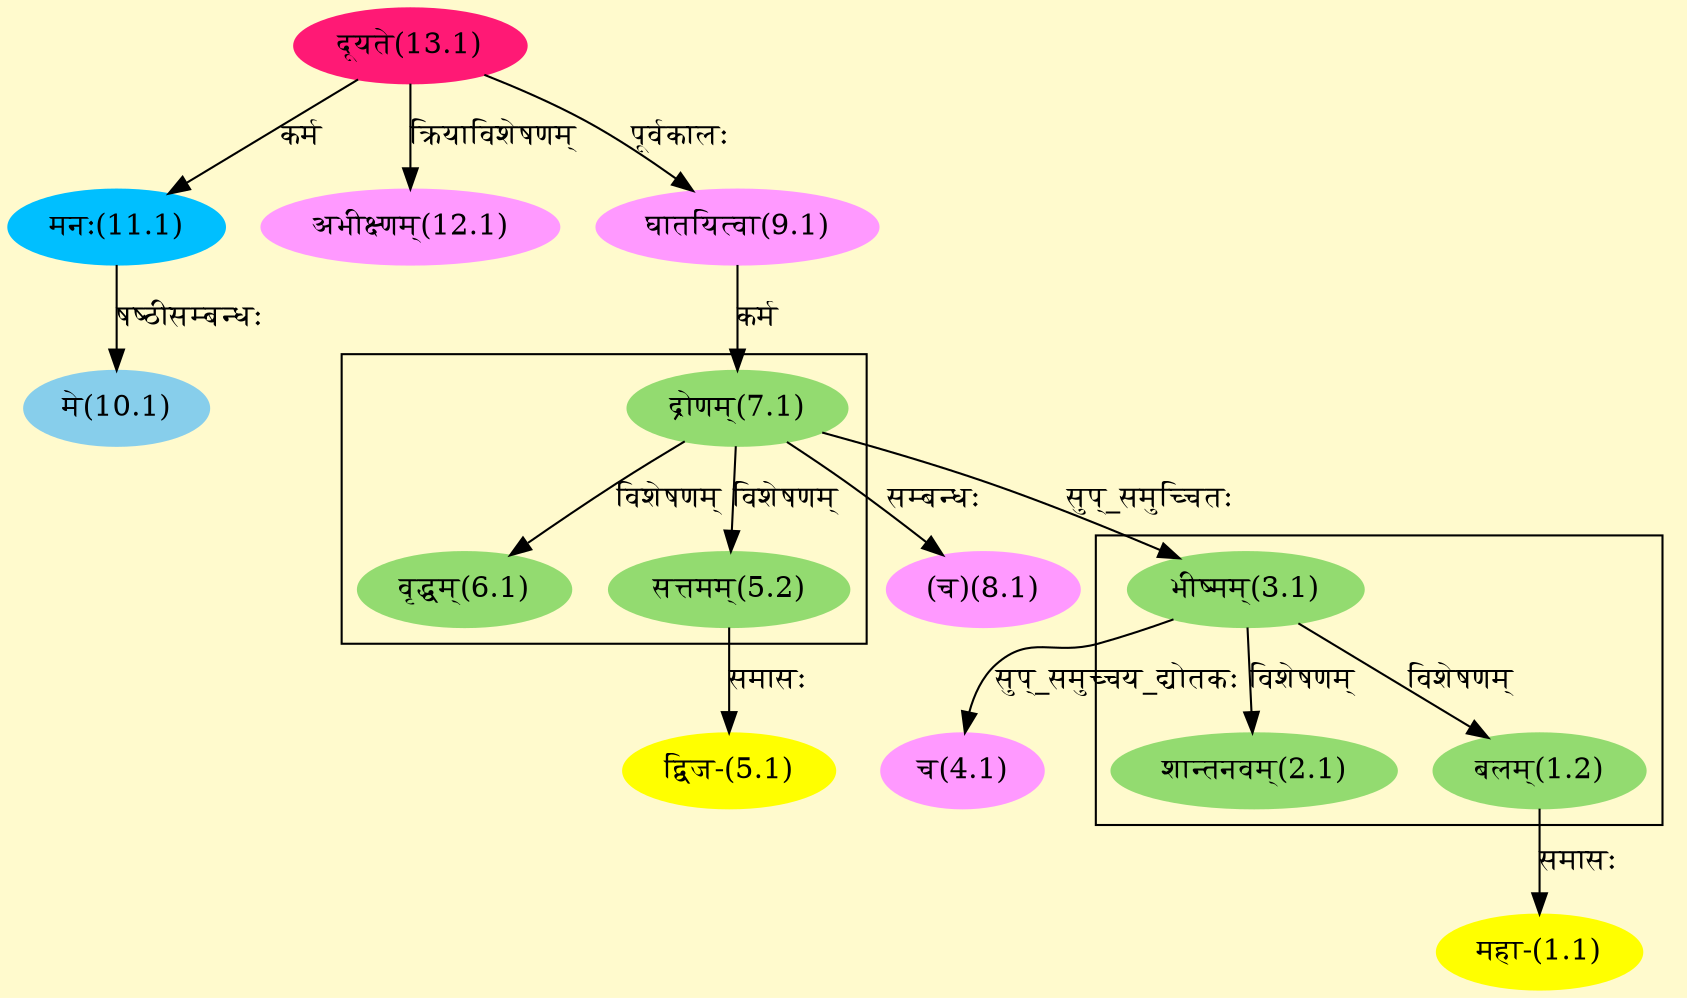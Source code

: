 digraph G{
rankdir=BT;
 compound=true;
 bgcolor="lemonchiffon1";

subgraph cluster_1{
Node1_2 [style=filled, color="#93DB70" label = "बलम्(1.2)"]
Node3_1 [style=filled, color="#93DB70" label = "भीष्मम्(3.1)"]
Node2_1 [style=filled, color="#93DB70" label = "शान्तनवम्(2.1)"]

}

subgraph cluster_2{
Node3_1 [style=filled, color="#93DB70" label = "भीष्मम्(3.1)"]
Node7_1 [style=filled, color="#93DB70" label = "द्रोणम्(7.1)"]
Node5_2 [style=filled, color="#93DB70" label = "सत्तमम्(5.2)"]
Node6_1 [style=filled, color="#93DB70" label = "वृद्धम्(6.1)"]

}
Node1_1 [style=filled, color="#FFFF00" label = "महा-(1.1)"]
Node1_2 [style=filled, color="#93DB70" label = "बलम्(1.2)"]
Node4_1 [style=filled, color="#FF99FF" label = "च(4.1)"]
Node3_1 [style=filled, color="#93DB70" label = "भीष्मम्(3.1)"]
Node5_1 [style=filled, color="#FFFF00" label = "द्विज-(5.1)"]
Node5_2 [style=filled, color="#93DB70" label = "सत्तमम्(5.2)"]
Node7_1 [style=filled, color="#93DB70" label = "द्रोणम्(7.1)"]
Node9_1 [style=filled, color="#FF99FF" label = "घातयित्वा(9.1)"]
Node8_1 [style=filled, color="#FF99FF" label = "(च)(8.1)"]
Node13_1 [style=filled, color="#FF1975" label = "दूयते(13.1)"]
Node10_1 [style=filled, color="#87CEEB" label = "मे(10.1)"]
Node11_1 [style=filled, color="#00BFFF" label = "मनः(11.1)"]
Node12_1 [style=filled, color="#FF99FF" label = "अभीक्ष्णम्(12.1)"]
/* Start of Relations section */

Node1_1 -> Node1_2 [  label="समासः"  dir="back" ]
Node1_2 -> Node3_1 [  label="विशेषणम्"  dir="back" ]
Node2_1 -> Node3_1 [  label="विशेषणम्"  dir="back" ]
Node3_1 -> Node7_1 [  label="सुप्_समुच्चितः"  dir="back" ]
Node4_1 -> Node3_1 [  label="सुप्_समुच्चय_द्योतकः"  dir="back" ]
Node5_1 -> Node5_2 [  label="समासः"  dir="back" ]
Node5_2 -> Node7_1 [  label="विशेषणम्"  dir="back" ]
Node6_1 -> Node7_1 [  label="विशेषणम्"  dir="back" ]
Node7_1 -> Node9_1 [  label="कर्म"  dir="back" ]
Node8_1 -> Node7_1 [  label="सम्बन्धः"  dir="back" ]
Node9_1 -> Node13_1 [  label="पूर्वकालः"  dir="back" ]
Node10_1 -> Node11_1 [  label="षष्ठीसम्बन्धः"  dir="back" ]
Node11_1 -> Node13_1 [  label="कर्म"  dir="back" ]
Node12_1 -> Node13_1 [  label="क्रियाविशेषणम्"  dir="back" ]
}
